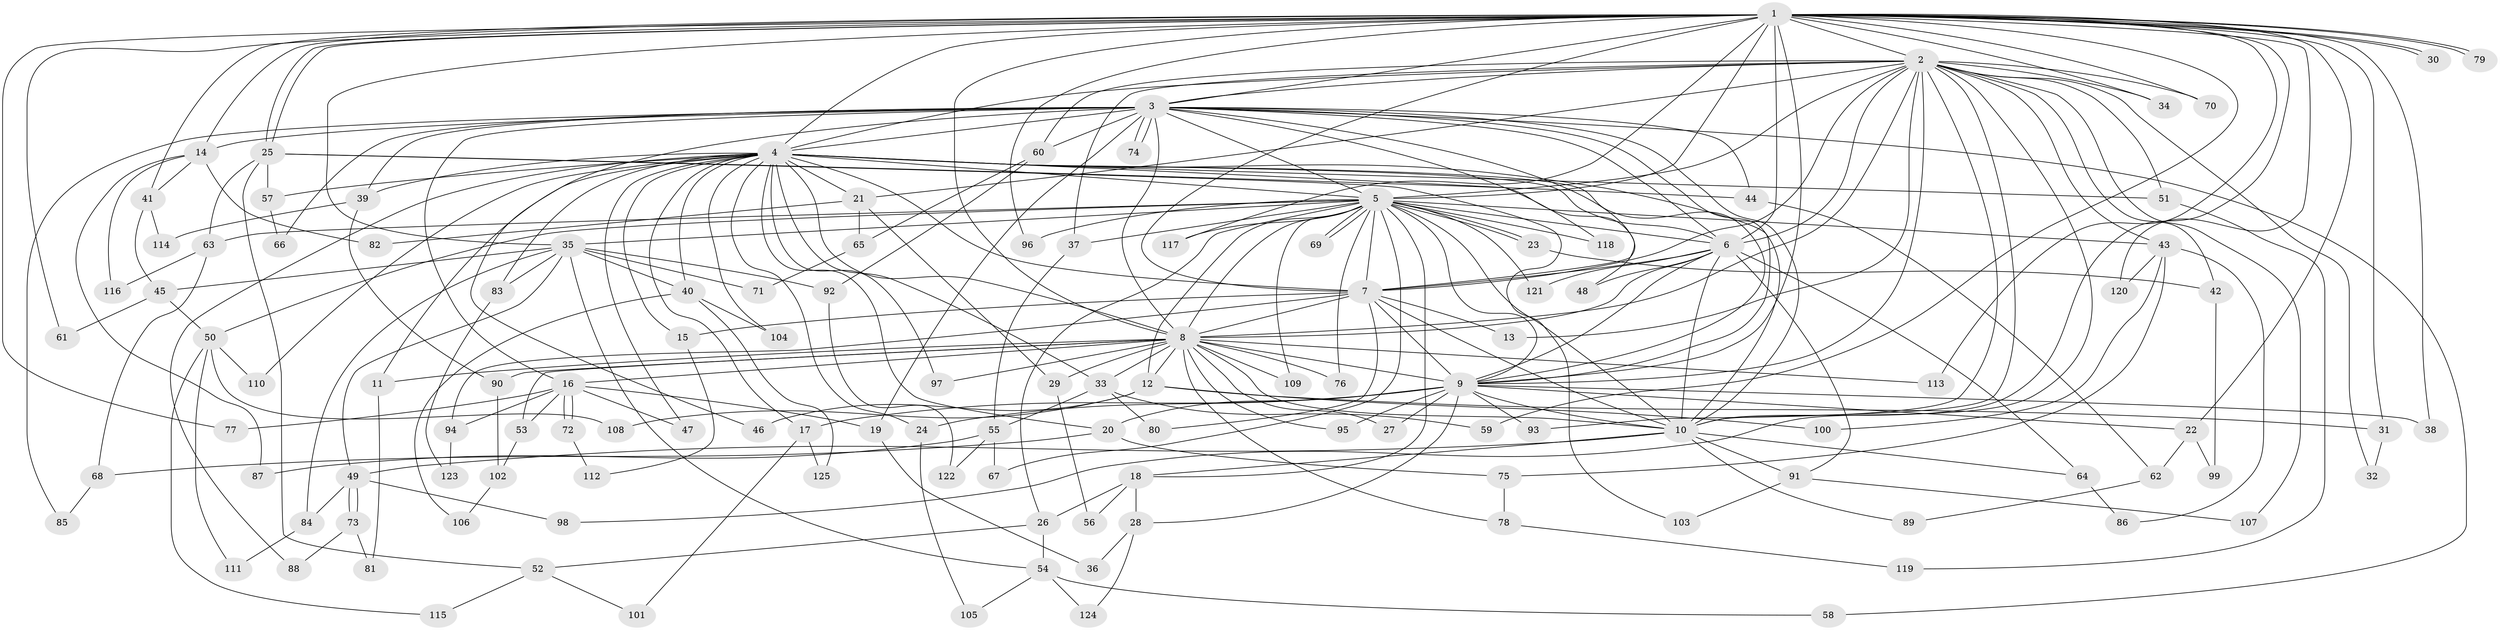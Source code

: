 // coarse degree distribution, {30: 0.010416666666666666, 20: 0.010416666666666666, 28: 0.010416666666666666, 24: 0.010416666666666666, 26: 0.010416666666666666, 15: 0.010416666666666666, 21: 0.010416666666666666, 12: 0.010416666666666666, 6: 0.07291666666666667, 2: 0.5, 3: 0.15625, 9: 0.010416666666666666, 4: 0.09375, 5: 0.07291666666666667, 11: 0.010416666666666666}
// Generated by graph-tools (version 1.1) at 2025/23/03/03/25 07:23:38]
// undirected, 125 vertices, 275 edges
graph export_dot {
graph [start="1"]
  node [color=gray90,style=filled];
  1;
  2;
  3;
  4;
  5;
  6;
  7;
  8;
  9;
  10;
  11;
  12;
  13;
  14;
  15;
  16;
  17;
  18;
  19;
  20;
  21;
  22;
  23;
  24;
  25;
  26;
  27;
  28;
  29;
  30;
  31;
  32;
  33;
  34;
  35;
  36;
  37;
  38;
  39;
  40;
  41;
  42;
  43;
  44;
  45;
  46;
  47;
  48;
  49;
  50;
  51;
  52;
  53;
  54;
  55;
  56;
  57;
  58;
  59;
  60;
  61;
  62;
  63;
  64;
  65;
  66;
  67;
  68;
  69;
  70;
  71;
  72;
  73;
  74;
  75;
  76;
  77;
  78;
  79;
  80;
  81;
  82;
  83;
  84;
  85;
  86;
  87;
  88;
  89;
  90;
  91;
  92;
  93;
  94;
  95;
  96;
  97;
  98;
  99;
  100;
  101;
  102;
  103;
  104;
  105;
  106;
  107;
  108;
  109;
  110;
  111;
  112;
  113;
  114;
  115;
  116;
  117;
  118;
  119;
  120;
  121;
  122;
  123;
  124;
  125;
  1 -- 2;
  1 -- 3;
  1 -- 4;
  1 -- 5;
  1 -- 6;
  1 -- 7;
  1 -- 8;
  1 -- 9;
  1 -- 10;
  1 -- 14;
  1 -- 22;
  1 -- 25;
  1 -- 25;
  1 -- 30;
  1 -- 30;
  1 -- 31;
  1 -- 34;
  1 -- 35;
  1 -- 38;
  1 -- 41;
  1 -- 59;
  1 -- 61;
  1 -- 70;
  1 -- 77;
  1 -- 79;
  1 -- 79;
  1 -- 96;
  1 -- 113;
  1 -- 117;
  1 -- 120;
  2 -- 3;
  2 -- 4;
  2 -- 5;
  2 -- 6;
  2 -- 7;
  2 -- 8;
  2 -- 9;
  2 -- 10;
  2 -- 13;
  2 -- 21;
  2 -- 32;
  2 -- 34;
  2 -- 37;
  2 -- 42;
  2 -- 43;
  2 -- 51;
  2 -- 60;
  2 -- 70;
  2 -- 93;
  2 -- 98;
  2 -- 107;
  3 -- 4;
  3 -- 5;
  3 -- 6;
  3 -- 7;
  3 -- 8;
  3 -- 9;
  3 -- 10;
  3 -- 14;
  3 -- 16;
  3 -- 19;
  3 -- 39;
  3 -- 44;
  3 -- 46;
  3 -- 58;
  3 -- 60;
  3 -- 66;
  3 -- 74;
  3 -- 74;
  3 -- 85;
  3 -- 118;
  4 -- 5;
  4 -- 6;
  4 -- 7;
  4 -- 8;
  4 -- 9;
  4 -- 10;
  4 -- 11;
  4 -- 15;
  4 -- 17;
  4 -- 20;
  4 -- 21;
  4 -- 24;
  4 -- 33;
  4 -- 39;
  4 -- 40;
  4 -- 47;
  4 -- 48;
  4 -- 51;
  4 -- 57;
  4 -- 83;
  4 -- 88;
  4 -- 97;
  4 -- 104;
  4 -- 110;
  5 -- 6;
  5 -- 7;
  5 -- 8;
  5 -- 9;
  5 -- 10;
  5 -- 12;
  5 -- 18;
  5 -- 23;
  5 -- 23;
  5 -- 26;
  5 -- 35;
  5 -- 37;
  5 -- 43;
  5 -- 50;
  5 -- 63;
  5 -- 67;
  5 -- 69;
  5 -- 69;
  5 -- 76;
  5 -- 96;
  5 -- 109;
  5 -- 117;
  5 -- 118;
  5 -- 121;
  6 -- 7;
  6 -- 8;
  6 -- 9;
  6 -- 10;
  6 -- 48;
  6 -- 64;
  6 -- 91;
  6 -- 121;
  7 -- 8;
  7 -- 9;
  7 -- 10;
  7 -- 13;
  7 -- 15;
  7 -- 80;
  7 -- 94;
  8 -- 9;
  8 -- 10;
  8 -- 11;
  8 -- 12;
  8 -- 16;
  8 -- 27;
  8 -- 29;
  8 -- 33;
  8 -- 53;
  8 -- 76;
  8 -- 78;
  8 -- 90;
  8 -- 95;
  8 -- 97;
  8 -- 109;
  8 -- 113;
  9 -- 10;
  9 -- 17;
  9 -- 20;
  9 -- 22;
  9 -- 24;
  9 -- 27;
  9 -- 28;
  9 -- 38;
  9 -- 93;
  9 -- 95;
  10 -- 18;
  10 -- 49;
  10 -- 64;
  10 -- 89;
  10 -- 91;
  11 -- 81;
  12 -- 31;
  12 -- 46;
  12 -- 100;
  12 -- 108;
  14 -- 41;
  14 -- 82;
  14 -- 87;
  14 -- 116;
  15 -- 112;
  16 -- 19;
  16 -- 47;
  16 -- 53;
  16 -- 72;
  16 -- 72;
  16 -- 77;
  16 -- 94;
  17 -- 101;
  17 -- 125;
  18 -- 26;
  18 -- 28;
  18 -- 56;
  19 -- 36;
  20 -- 68;
  20 -- 75;
  21 -- 29;
  21 -- 65;
  21 -- 82;
  22 -- 62;
  22 -- 99;
  23 -- 42;
  24 -- 105;
  25 -- 44;
  25 -- 52;
  25 -- 57;
  25 -- 63;
  25 -- 103;
  26 -- 52;
  26 -- 54;
  28 -- 36;
  28 -- 124;
  29 -- 56;
  31 -- 32;
  33 -- 55;
  33 -- 59;
  33 -- 80;
  35 -- 40;
  35 -- 45;
  35 -- 49;
  35 -- 54;
  35 -- 71;
  35 -- 83;
  35 -- 84;
  35 -- 92;
  37 -- 55;
  39 -- 90;
  39 -- 114;
  40 -- 104;
  40 -- 106;
  40 -- 125;
  41 -- 45;
  41 -- 114;
  42 -- 99;
  43 -- 75;
  43 -- 86;
  43 -- 100;
  43 -- 120;
  44 -- 62;
  45 -- 50;
  45 -- 61;
  49 -- 73;
  49 -- 73;
  49 -- 84;
  49 -- 98;
  50 -- 108;
  50 -- 110;
  50 -- 111;
  50 -- 115;
  51 -- 119;
  52 -- 101;
  52 -- 115;
  53 -- 102;
  54 -- 58;
  54 -- 105;
  54 -- 124;
  55 -- 67;
  55 -- 87;
  55 -- 122;
  57 -- 66;
  60 -- 65;
  60 -- 92;
  62 -- 89;
  63 -- 68;
  63 -- 116;
  64 -- 86;
  65 -- 71;
  68 -- 85;
  72 -- 112;
  73 -- 81;
  73 -- 88;
  75 -- 78;
  78 -- 119;
  83 -- 123;
  84 -- 111;
  90 -- 102;
  91 -- 103;
  91 -- 107;
  92 -- 122;
  94 -- 123;
  102 -- 106;
}
